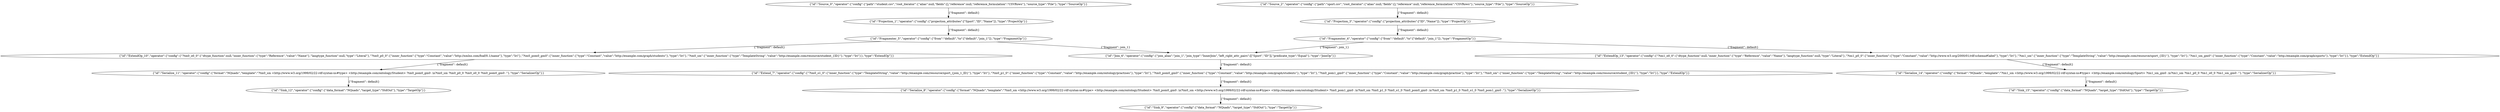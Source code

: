 digraph {
    0 [ label = "{\"id\":\"Source_0\",\"operator\":{\"config\":{\"path\":\"student.csv\",\"root_iterator\":{\"alias\":null,\"fields\":[],\"reference\":null,\"reference_formulation\":\"CSVRows\"},\"source_type\":\"File\"},\"type\":\"SourceOp\"}}" ]
    1 [ label = "{\"id\":\"Projection_1\",\"operator\":{\"config\":{\"projection_attributes\":[\"Sport\",\"ID\",\"Name\"]},\"type\":\"ProjectOp\"}}" ]
    2 [ label = "{\"id\":\"Source_2\",\"operator\":{\"config\":{\"path\":\"sport.csv\",\"root_iterator\":{\"alias\":null,\"fields\":[],\"reference\":null,\"reference_formulation\":\"CSVRows\"},\"source_type\":\"File\"},\"type\":\"SourceOp\"}}" ]
    3 [ label = "{\"id\":\"Projection_3\",\"operator\":{\"config\":{\"projection_attributes\":[\"ID\",\"Name\"]},\"type\":\"ProjectOp\"}}" ]
    4 [ label = "{\"id\":\"Fragmenter_4\",\"operator\":{\"config\":{\"from\":\"default\",\"to\":[\"default\",\"join_1\"]},\"type\":\"FragmentOp\"}}" ]
    5 [ label = "{\"id\":\"Fragmenter_5\",\"operator\":{\"config\":{\"from\":\"default\",\"to\":[\"default\",\"join_1\"]},\"type\":\"FragmentOp\"}}" ]
    6 [ label = "{\"id\":\"Join_6\",\"operator\":{\"config\":{\"join_alias\":\"join_1\",\"join_type\":\"InnerJoin\",\"left_right_attr_pairs\":[[\"Sport\",\"ID\"]],\"predicate_type\":\"Equal\"},\"type\":\"JoinOp\"}}" ]
    7 [ label = "{\"id\":\"Extend_7\",\"operator\":{\"config\":{\"?tm0_o1_0\":{\"inner_function\":{\"type\":\"TemplateString\",\"value\":\"http://example.com/resource/sport_{join_1_ID}\"},\"type\":\"Iri\"},\"?tm0_p1_0\":{\"inner_function\":{\"type\":\"Constant\",\"value\":\"http://example.com/ontology/practises\"},\"type\":\"Iri\"},\"?tm0_pom0_gm0\":{\"inner_function\":{\"type\":\"Constant\",\"value\":\"http://example.com/graph/students\"},\"type\":\"Iri\"},\"?tm0_pom1_gm0\":{\"inner_function\":{\"type\":\"Constant\",\"value\":\"http://example.com/graph/practise\"},\"type\":\"Iri\"},\"?tm0_sm\":{\"inner_function\":{\"type\":\"TemplateString\",\"value\":\"http://example.com/resource/student_{ID}\"},\"type\":\"Iri\"}},\"type\":\"ExtendOp\"}}" ]
    8 [ label = "{\"id\":\"Serialize_8\",\"operator\":{\"config\":{\"format\":\"NQuads\",\"template\":\"?tm0_sm <http://www.w3.org/1999/02/22-rdf-syntax-ns#type> <http://example.com/ontology/Student> ?tm0_pom0_gm0 .\\n?tm0_sm <http://www.w3.org/1999/02/22-rdf-syntax-ns#type> <http://example.com/ontology/Student> ?tm0_pom1_gm0 .\\n?tm0_sm ?tm0_p1_0 ?tm0_o1_0 ?tm0_pom0_gm0 .\\n?tm0_sm ?tm0_p1_0 ?tm0_o1_0 ?tm0_pom1_gm0 .\"},\"type\":\"SerializerOp\"}}" ]
    9 [ label = "{\"id\":\"Sink_9\",\"operator\":{\"config\":{\"data_format\":\"NQuads\",\"target_type\":\"StdOut\"},\"type\":\"TargetOp\"}}" ]
    10 [ label = "{\"id\":\"ExtendOp_10\",\"operator\":{\"config\":{\"?tm0_o0_0\":{\"dtype_function\":null,\"inner_function\":{\"type\":\"Reference\",\"value\":\"Name\"},\"langtype_function\":null,\"type\":\"Literal\"},\"?tm0_p0_0\":{\"inner_function\":{\"type\":\"Constant\",\"value\":\"http://xmlns.com/foaf/0.1/name\"},\"type\":\"Iri\"},\"?tm0_pom0_gm0\":{\"inner_function\":{\"type\":\"Constant\",\"value\":\"http://example.com/graph/students\"},\"type\":\"Iri\"},\"?tm0_sm\":{\"inner_function\":{\"type\":\"TemplateString\",\"value\":\"http://example.com/resource/student_{ID}\"},\"type\":\"Iri\"}},\"type\":\"ExtendOp\"}}" ]
    11 [ label = "{\"id\":\"Serialize_11\",\"operator\":{\"config\":{\"format\":\"NQuads\",\"template\":\"?tm0_sm <http://www.w3.org/1999/02/22-rdf-syntax-ns#type> <http://example.com/ontology/Student> ?tm0_pom0_gm0 .\\n?tm0_sm ?tm0_p0_0 ?tm0_o0_0 ?tm0_pom0_gm0 .\"},\"type\":\"SerializerOp\"}}" ]
    12 [ label = "{\"id\":\"Sink_12\",\"operator\":{\"config\":{\"data_format\":\"NQuads\",\"target_type\":\"StdOut\"},\"type\":\"TargetOp\"}}" ]
    13 [ label = "{\"id\":\"ExtendOp_13\",\"operator\":{\"config\":{\"?tm1_o0_0\":{\"dtype_function\":null,\"inner_function\":{\"type\":\"Reference\",\"value\":\"Name\"},\"langtype_function\":null,\"type\":\"Literal\"},\"?tm1_p0_0\":{\"inner_function\":{\"type\":\"Constant\",\"value\":\"http://www.w3.org/2000/01/rdf-schema#label\"},\"type\":\"Iri\"},\"?tm1_sm\":{\"inner_function\":{\"type\":\"TemplateString\",\"value\":\"http://example.com/resource/sport_{ID}\"},\"type\":\"Iri\"},\"?tm1_sm_gm0\":{\"inner_function\":{\"type\":\"Constant\",\"value\":\"http://example.com/graph/sports\"},\"type\":\"Iri\"}},\"type\":\"ExtendOp\"}}" ]
    14 [ label = "{\"id\":\"Serialize_14\",\"operator\":{\"config\":{\"format\":\"NQuads\",\"template\":\"?tm1_sm <http://www.w3.org/1999/02/22-rdf-syntax-ns#type> <http://example.com/ontology/Sport> ?tm1_sm_gm0 .\\n?tm1_sm ?tm1_p0_0 ?tm1_o0_0 ?tm1_sm_gm0 .\"},\"type\":\"SerializerOp\"}}" ]
    15 [ label = "{\"id\":\"Sink_15\",\"operator\":{\"config\":{\"data_format\":\"NQuads\",\"target_type\":\"StdOut\"},\"type\":\"TargetOp\"}}" ]
    0 -> 1 [ label = "{\"fragment\": default}" ]
    2 -> 3 [ label = "{\"fragment\": default}" ]
    3 -> 4 [ label = "{\"fragment\": default}" ]
    1 -> 5 [ label = "{\"fragment\": default}" ]
    5 -> 6 [ label = "{\"fragment\": join_1}" ]
    4 -> 6 [ label = "{\"fragment\": join_1}" ]
    6 -> 7 [ label = "{\"fragment\": default}" ]
    7 -> 8 [ label = "{\"fragment\": default}" ]
    8 -> 9 [ label = "{\"fragment\": default}" ]
    5 -> 10 [ label = "{\"fragment\": default}" ]
    10 -> 11 [ label = "{\"fragment\": default}" ]
    11 -> 12 [ label = "{\"fragment\": default}" ]
    4 -> 13 [ label = "{\"fragment\": default}" ]
    13 -> 14 [ label = "{\"fragment\": default}" ]
    14 -> 15 [ label = "{\"fragment\": default}" ]
}
